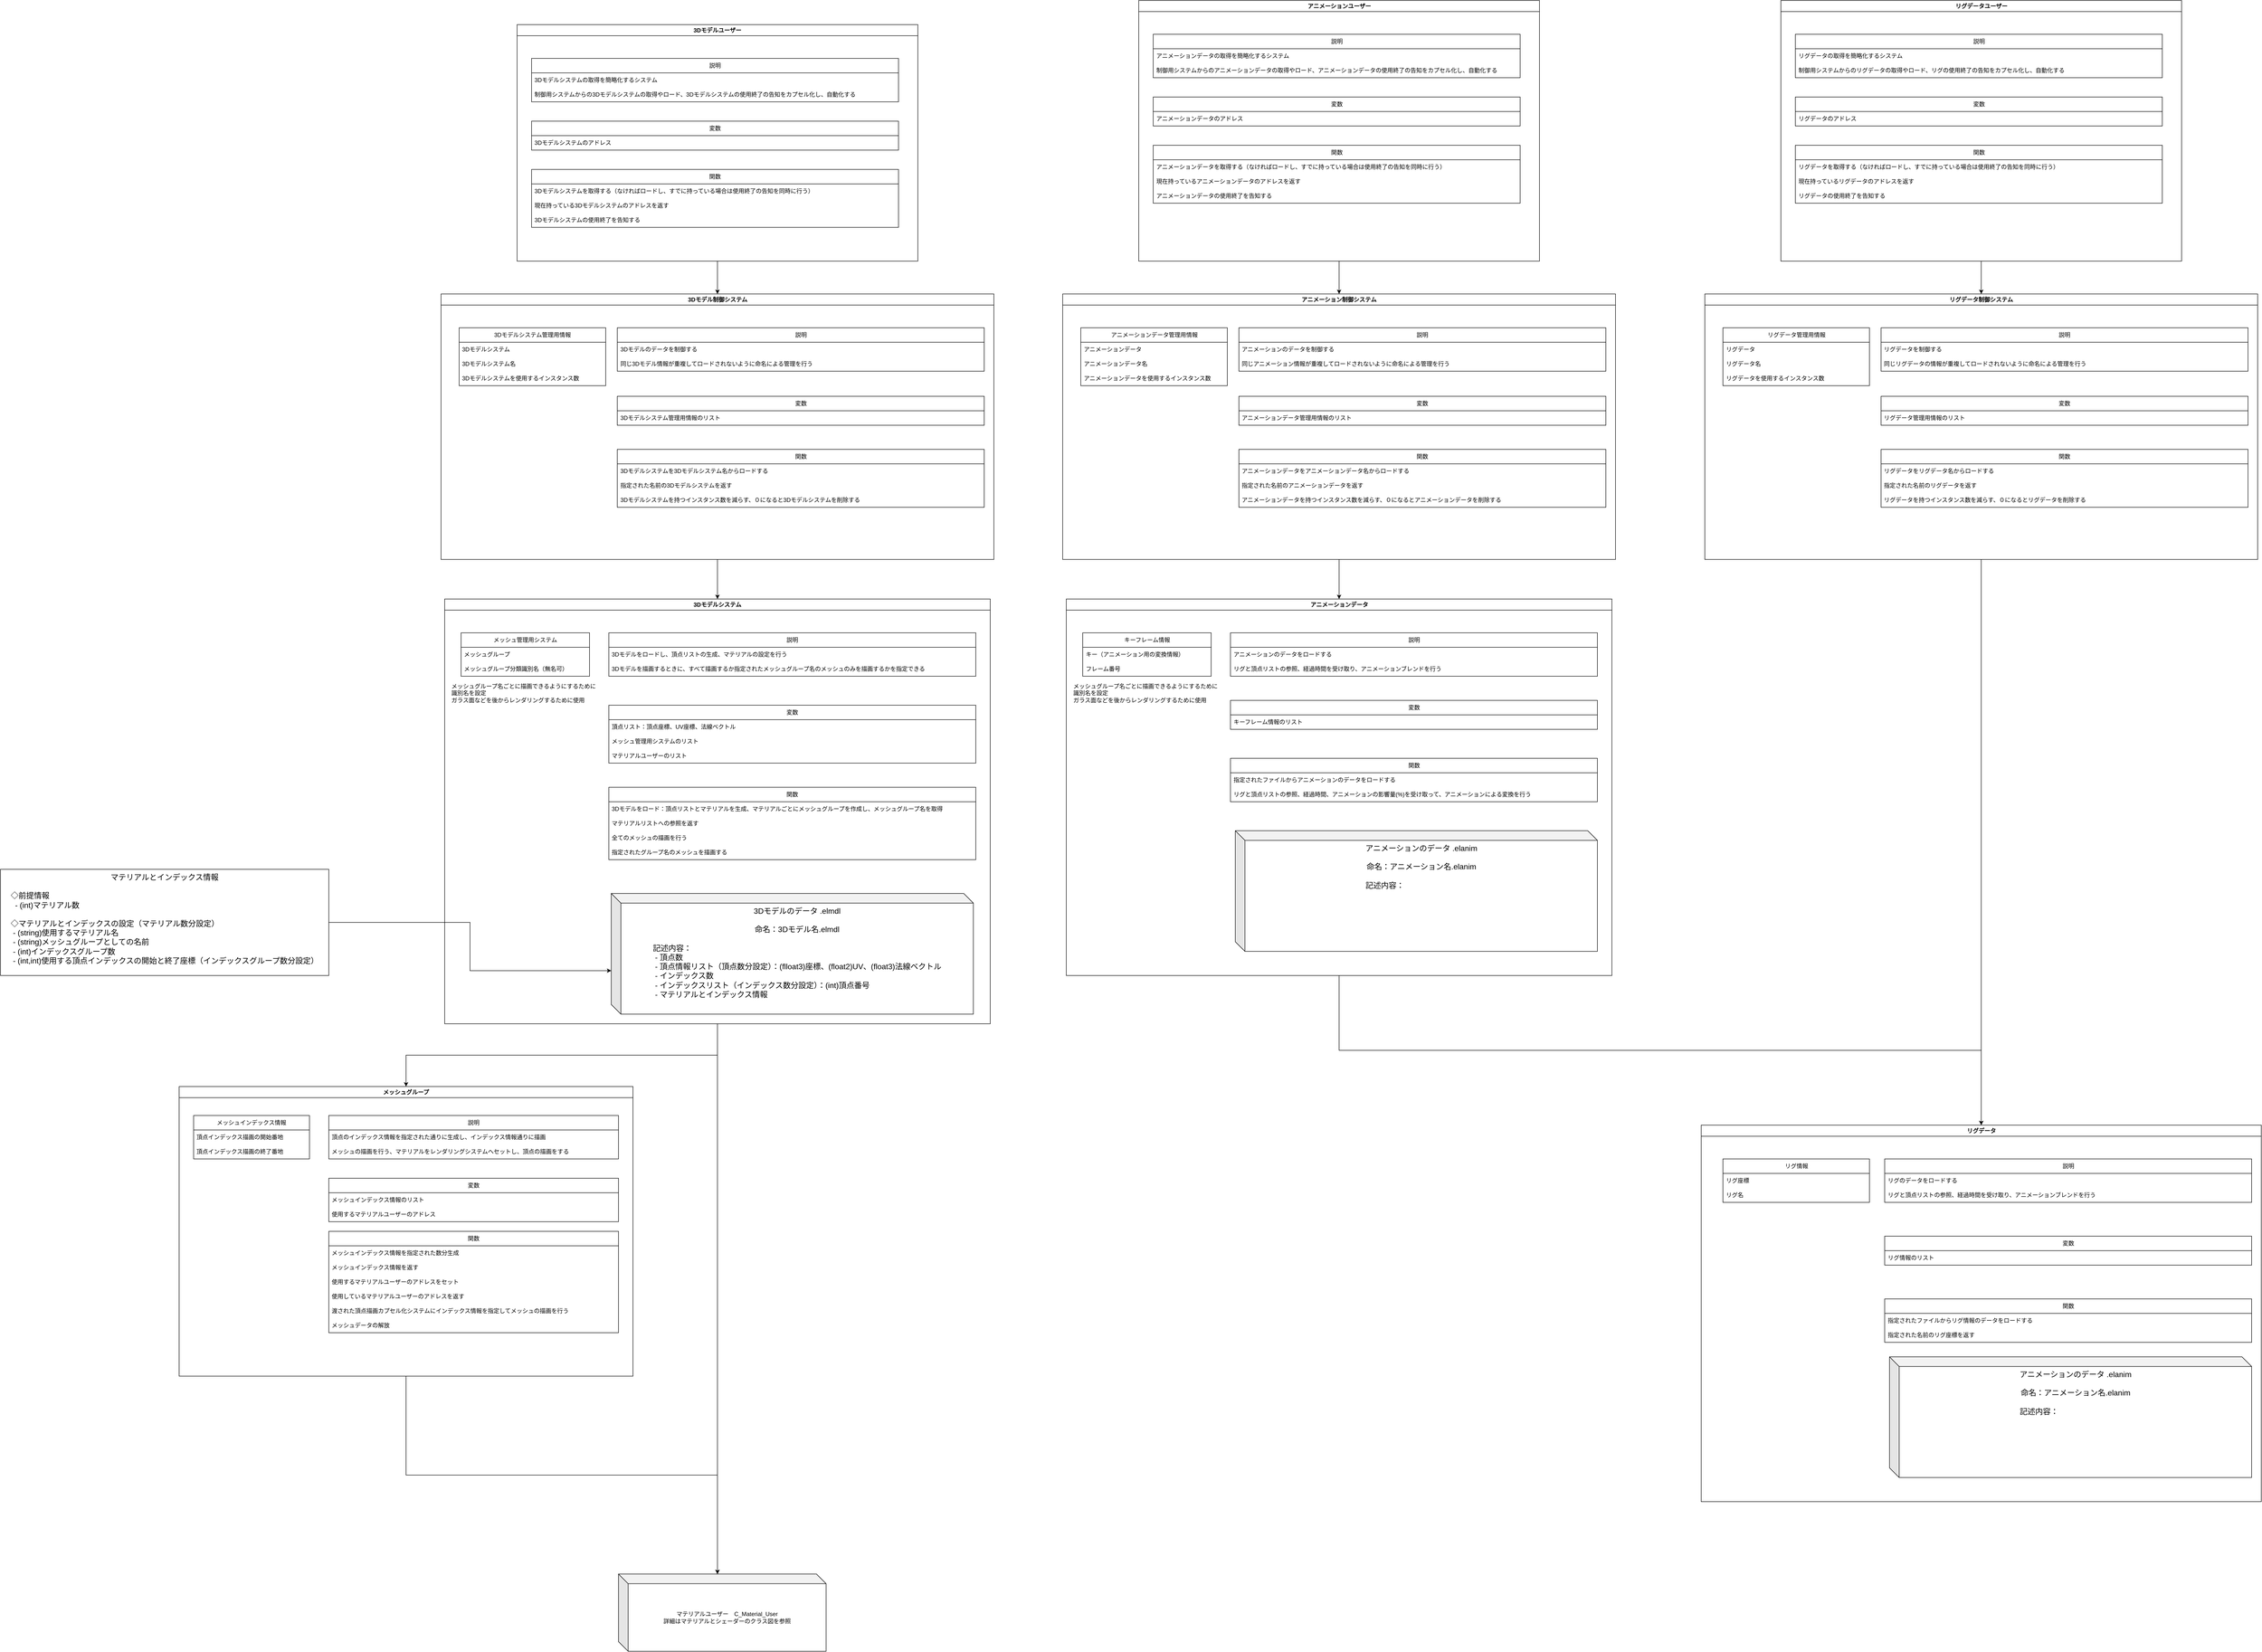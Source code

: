 <mxfile version="22.0.2" type="device">
  <diagram name="ページ1" id="F_xgiDYA5KZkH7zyrJZr">
    <mxGraphModel dx="2261" dy="2005" grid="1" gridSize="10" guides="1" tooltips="1" connect="1" arrows="1" fold="1" page="1" pageScale="1" pageWidth="827" pageHeight="1169" math="0" shadow="0">
      <root>
        <mxCell id="0" />
        <mxCell id="1" parent="0" />
        <mxCell id="Kirwe70Kxo4XInATM-IW-17" style="edgeStyle=orthogonalEdgeStyle;rounded=0;orthogonalLoop=1;jettySize=auto;html=1;exitX=0.5;exitY=1;exitDx=0;exitDy=0;entryX=0.5;entryY=0;entryDx=0;entryDy=0;" parent="1" source="Kirwe70Kxo4XInATM-IW-5" target="Kirwe70Kxo4XInATM-IW-12" edge="1">
          <mxGeometry relative="1" as="geometry" />
        </mxCell>
        <mxCell id="Kirwe70Kxo4XInATM-IW-5" value="3Dモデルシステム" style="swimlane;whiteSpace=wrap;html=1;" parent="1" vertex="1">
          <mxGeometry x="180" y="110" width="1130" height="880" as="geometry" />
        </mxCell>
        <mxCell id="Kirwe70Kxo4XInATM-IW-37" value="変数" style="swimlane;fontStyle=0;childLayout=stackLayout;horizontal=1;startSize=30;horizontalStack=0;resizeParent=1;resizeParentMax=0;resizeLast=0;collapsible=1;marginBottom=0;whiteSpace=wrap;html=1;" parent="Kirwe70Kxo4XInATM-IW-5" vertex="1">
          <mxGeometry x="340" y="220" width="760" height="120" as="geometry" />
        </mxCell>
        <mxCell id="Kirwe70Kxo4XInATM-IW-38" value="頂点リスト：頂点座標、UV座標、法線ベクトル" style="text;strokeColor=none;fillColor=none;align=left;verticalAlign=middle;spacingLeft=4;spacingRight=4;overflow=hidden;points=[[0,0.5],[1,0.5]];portConstraint=eastwest;rotatable=0;whiteSpace=wrap;html=1;" parent="Kirwe70Kxo4XInATM-IW-37" vertex="1">
          <mxGeometry y="30" width="760" height="30" as="geometry" />
        </mxCell>
        <mxCell id="Kirwe70Kxo4XInATM-IW-75" value="メッシュ管理用システムのリスト" style="text;strokeColor=none;fillColor=none;align=left;verticalAlign=middle;spacingLeft=4;spacingRight=4;overflow=hidden;points=[[0,0.5],[1,0.5]];portConstraint=eastwest;rotatable=0;whiteSpace=wrap;html=1;" parent="Kirwe70Kxo4XInATM-IW-37" vertex="1">
          <mxGeometry y="60" width="760" height="30" as="geometry" />
        </mxCell>
        <mxCell id="Kirwe70Kxo4XInATM-IW-39" value="マテリアルユーザーのリスト" style="text;strokeColor=none;fillColor=none;align=left;verticalAlign=middle;spacingLeft=4;spacingRight=4;overflow=hidden;points=[[0,0.5],[1,0.5]];portConstraint=eastwest;rotatable=0;whiteSpace=wrap;html=1;" parent="Kirwe70Kxo4XInATM-IW-37" vertex="1">
          <mxGeometry y="90" width="760" height="30" as="geometry" />
        </mxCell>
        <mxCell id="Kirwe70Kxo4XInATM-IW-40" value="関数" style="swimlane;fontStyle=0;childLayout=stackLayout;horizontal=1;startSize=30;horizontalStack=0;resizeParent=1;resizeParentMax=0;resizeLast=0;collapsible=1;marginBottom=0;whiteSpace=wrap;html=1;" parent="Kirwe70Kxo4XInATM-IW-5" vertex="1">
          <mxGeometry x="340" y="390" width="760" height="150" as="geometry" />
        </mxCell>
        <mxCell id="Kirwe70Kxo4XInATM-IW-41" value="3Dモデルをロード：頂点リストとマテリアルを生成、マテリアルごとにメッシュグループを作成し、メッシュグループ名を取得" style="text;strokeColor=none;fillColor=none;align=left;verticalAlign=middle;spacingLeft=4;spacingRight=4;overflow=hidden;points=[[0,0.5],[1,0.5]];portConstraint=eastwest;rotatable=0;whiteSpace=wrap;html=1;" parent="Kirwe70Kxo4XInATM-IW-40" vertex="1">
          <mxGeometry y="30" width="760" height="30" as="geometry" />
        </mxCell>
        <mxCell id="KRs3Z28qfOHsEAj1tVkY-1" value="マテリアルリストへの参照を返す" style="text;strokeColor=none;fillColor=none;align=left;verticalAlign=middle;spacingLeft=4;spacingRight=4;overflow=hidden;points=[[0,0.5],[1,0.5]];portConstraint=eastwest;rotatable=0;whiteSpace=wrap;html=1;" parent="Kirwe70Kxo4XInATM-IW-40" vertex="1">
          <mxGeometry y="60" width="760" height="30" as="geometry" />
        </mxCell>
        <mxCell id="Kirwe70Kxo4XInATM-IW-44" value="全てのメッシュの描画を行う" style="text;strokeColor=none;fillColor=none;align=left;verticalAlign=middle;spacingLeft=4;spacingRight=4;overflow=hidden;points=[[0,0.5],[1,0.5]];portConstraint=eastwest;rotatable=0;whiteSpace=wrap;html=1;" parent="Kirwe70Kxo4XInATM-IW-40" vertex="1">
          <mxGeometry y="90" width="760" height="30" as="geometry" />
        </mxCell>
        <mxCell id="Kirwe70Kxo4XInATM-IW-77" value="指定されたグループ名のメッシュを描画する" style="text;strokeColor=none;fillColor=none;align=left;verticalAlign=middle;spacingLeft=4;spacingRight=4;overflow=hidden;points=[[0,0.5],[1,0.5]];portConstraint=eastwest;rotatable=0;whiteSpace=wrap;html=1;" parent="Kirwe70Kxo4XInATM-IW-40" vertex="1">
          <mxGeometry y="120" width="760" height="30" as="geometry" />
        </mxCell>
        <mxCell id="Kirwe70Kxo4XInATM-IW-45" value="説明" style="swimlane;fontStyle=0;childLayout=stackLayout;horizontal=1;startSize=30;horizontalStack=0;resizeParent=1;resizeParentMax=0;resizeLast=0;collapsible=1;marginBottom=0;whiteSpace=wrap;html=1;" parent="Kirwe70Kxo4XInATM-IW-5" vertex="1">
          <mxGeometry x="340" y="70" width="760" height="90" as="geometry" />
        </mxCell>
        <mxCell id="Kirwe70Kxo4XInATM-IW-46" value="3Dモデルをロードし、頂点リストの生成、マテリアルの設定を行う" style="text;strokeColor=none;fillColor=none;align=left;verticalAlign=middle;spacingLeft=4;spacingRight=4;overflow=hidden;points=[[0,0.5],[1,0.5]];portConstraint=eastwest;rotatable=0;whiteSpace=wrap;html=1;" parent="Kirwe70Kxo4XInATM-IW-45" vertex="1">
          <mxGeometry y="30" width="760" height="30" as="geometry" />
        </mxCell>
        <mxCell id="Kirwe70Kxo4XInATM-IW-69" value="3Dモデルを描画するときに、すべて描画するか指定されたメッシュグループ名のメッシュのみを描画するかを指定できる" style="text;strokeColor=none;fillColor=none;align=left;verticalAlign=middle;spacingLeft=4;spacingRight=4;overflow=hidden;points=[[0,0.5],[1,0.5]];portConstraint=eastwest;rotatable=0;whiteSpace=wrap;html=1;" parent="Kirwe70Kxo4XInATM-IW-45" vertex="1">
          <mxGeometry y="60" width="760" height="30" as="geometry" />
        </mxCell>
        <mxCell id="Kirwe70Kxo4XInATM-IW-50" value="メッシュ管理用システム" style="swimlane;fontStyle=0;childLayout=stackLayout;horizontal=1;startSize=30;horizontalStack=0;resizeParent=1;resizeParentMax=0;resizeLast=0;collapsible=1;marginBottom=0;whiteSpace=wrap;html=1;" parent="Kirwe70Kxo4XInATM-IW-5" vertex="1">
          <mxGeometry x="34" y="70" width="266" height="90" as="geometry" />
        </mxCell>
        <mxCell id="Kirwe70Kxo4XInATM-IW-51" value="メッシュグループ" style="text;strokeColor=none;fillColor=none;align=left;verticalAlign=middle;spacingLeft=4;spacingRight=4;overflow=hidden;points=[[0,0.5],[1,0.5]];portConstraint=eastwest;rotatable=0;whiteSpace=wrap;html=1;" parent="Kirwe70Kxo4XInATM-IW-50" vertex="1">
          <mxGeometry y="30" width="266" height="30" as="geometry" />
        </mxCell>
        <mxCell id="Kirwe70Kxo4XInATM-IW-52" value="メッシュグループ分類識別名（無名可）" style="text;strokeColor=none;fillColor=none;align=left;verticalAlign=middle;spacingLeft=4;spacingRight=4;overflow=hidden;points=[[0,0.5],[1,0.5]];portConstraint=eastwest;rotatable=0;whiteSpace=wrap;html=1;" parent="Kirwe70Kxo4XInATM-IW-50" vertex="1">
          <mxGeometry y="60" width="266" height="30" as="geometry" />
        </mxCell>
        <mxCell id="Kirwe70Kxo4XInATM-IW-56" value="3Dモデルのデータ .elmdl&lt;br&gt;&lt;br&gt;命名：3Dモデル名.elmdl&lt;br&gt;&lt;br&gt;&lt;div style=&quot;text-align: left;&quot;&gt;記述内容：&lt;/div&gt;&lt;div style=&quot;text-align: left;&quot;&gt;&amp;nbsp;- 頂点数&lt;/div&gt;&lt;div style=&quot;text-align: left;&quot;&gt;&amp;nbsp;- 頂点情報リスト（頂点数分設定）：(flloat3)座標、(float2)UV、(float3)法線ベクトル&lt;/div&gt;&lt;div style=&quot;text-align: left;&quot;&gt;&amp;nbsp;- インデックス数&lt;/div&gt;&lt;div style=&quot;text-align: left;&quot;&gt;&amp;nbsp;&lt;span style=&quot;background-color: initial;&quot;&gt;- インデックスリスト（インデックス数分設定）：(int)頂点番号&lt;/span&gt;&lt;/div&gt;&lt;div style=&quot;text-align: left;&quot;&gt;&lt;span style=&quot;background-color: initial;&quot;&gt;&amp;nbsp;- マテリアルとインデックス情報&lt;/span&gt;&lt;/div&gt;" style="shape=cube;whiteSpace=wrap;html=1;boundedLbl=1;backgroundOutline=1;darkOpacity=0.05;darkOpacity2=0.1;align=center;verticalAlign=top;fontSize=16;" parent="Kirwe70Kxo4XInATM-IW-5" vertex="1">
          <mxGeometry x="345" y="610" width="750" height="250" as="geometry" />
        </mxCell>
        <mxCell id="Kirwe70Kxo4XInATM-IW-74" value="メッシュグループ名ごとに描画できるようにするために識別名を設定&lt;br&gt;ガラス面などを後からレンダリングするために使用" style="text;html=1;strokeColor=none;fillColor=none;align=left;verticalAlign=middle;whiteSpace=wrap;rounded=0;" parent="Kirwe70Kxo4XInATM-IW-5" vertex="1">
          <mxGeometry x="12" y="170" width="310" height="50" as="geometry" />
        </mxCell>
        <mxCell id="Kirwe70Kxo4XInATM-IW-12" value="メッシュグループ" style="swimlane;whiteSpace=wrap;html=1;" parent="1" vertex="1">
          <mxGeometry x="-370" y="1120" width="940" height="600" as="geometry" />
        </mxCell>
        <mxCell id="Kirwe70Kxo4XInATM-IW-13" value="変数" style="swimlane;fontStyle=0;childLayout=stackLayout;horizontal=1;startSize=30;horizontalStack=0;resizeParent=1;resizeParentMax=0;resizeLast=0;collapsible=1;marginBottom=0;whiteSpace=wrap;html=1;" parent="Kirwe70Kxo4XInATM-IW-12" vertex="1">
          <mxGeometry x="310" y="190" width="600" height="90" as="geometry" />
        </mxCell>
        <mxCell id="Kirwe70Kxo4XInATM-IW-59" value="メッシュインデックス情報のリスト" style="text;strokeColor=none;fillColor=none;align=left;verticalAlign=middle;spacingLeft=4;spacingRight=4;overflow=hidden;points=[[0,0.5],[1,0.5]];portConstraint=eastwest;rotatable=0;whiteSpace=wrap;html=1;" parent="Kirwe70Kxo4XInATM-IW-13" vertex="1">
          <mxGeometry y="30" width="600" height="30" as="geometry" />
        </mxCell>
        <mxCell id="Kirwe70Kxo4XInATM-IW-26" value="使用するマテリアルユーザーのアドレス" style="text;strokeColor=none;fillColor=none;align=left;verticalAlign=middle;spacingLeft=4;spacingRight=4;overflow=hidden;points=[[0,0.5],[1,0.5]];portConstraint=eastwest;rotatable=0;whiteSpace=wrap;html=1;" parent="Kirwe70Kxo4XInATM-IW-13" vertex="1">
          <mxGeometry y="60" width="600" height="30" as="geometry" />
        </mxCell>
        <mxCell id="Kirwe70Kxo4XInATM-IW-18" value="関数" style="swimlane;fontStyle=0;childLayout=stackLayout;horizontal=1;startSize=30;horizontalStack=0;resizeParent=1;resizeParentMax=0;resizeLast=0;collapsible=1;marginBottom=0;whiteSpace=wrap;html=1;" parent="Kirwe70Kxo4XInATM-IW-12" vertex="1">
          <mxGeometry x="310" y="300" width="600" height="210" as="geometry" />
        </mxCell>
        <mxCell id="Kirwe70Kxo4XInATM-IW-25" value="メッシュインデックス情報を指定された数分生成" style="text;strokeColor=none;fillColor=none;align=left;verticalAlign=middle;spacingLeft=4;spacingRight=4;overflow=hidden;points=[[0,0.5],[1,0.5]];portConstraint=eastwest;rotatable=0;whiteSpace=wrap;html=1;" parent="Kirwe70Kxo4XInATM-IW-18" vertex="1">
          <mxGeometry y="30" width="600" height="30" as="geometry" />
        </mxCell>
        <mxCell id="Kirwe70Kxo4XInATM-IW-28" value="メッシュインデックス情報を返す" style="text;strokeColor=none;fillColor=none;align=left;verticalAlign=middle;spacingLeft=4;spacingRight=4;overflow=hidden;points=[[0,0.5],[1,0.5]];portConstraint=eastwest;rotatable=0;whiteSpace=wrap;html=1;" parent="Kirwe70Kxo4XInATM-IW-18" vertex="1">
          <mxGeometry y="60" width="600" height="30" as="geometry" />
        </mxCell>
        <mxCell id="Kirwe70Kxo4XInATM-IW-34" value="使用するマテリアルユーザーのアドレスをセット" style="text;strokeColor=none;fillColor=none;align=left;verticalAlign=middle;spacingLeft=4;spacingRight=4;overflow=hidden;points=[[0,0.5],[1,0.5]];portConstraint=eastwest;rotatable=0;whiteSpace=wrap;html=1;" parent="Kirwe70Kxo4XInATM-IW-18" vertex="1">
          <mxGeometry y="90" width="600" height="30" as="geometry" />
        </mxCell>
        <mxCell id="Kirwe70Kxo4XInATM-IW-54" value="使用しているマテリアルユーザーのアドレスを返す" style="text;strokeColor=none;fillColor=none;align=left;verticalAlign=middle;spacingLeft=4;spacingRight=4;overflow=hidden;points=[[0,0.5],[1,0.5]];portConstraint=eastwest;rotatable=0;whiteSpace=wrap;html=1;" parent="Kirwe70Kxo4XInATM-IW-18" vertex="1">
          <mxGeometry y="120" width="600" height="30" as="geometry" />
        </mxCell>
        <mxCell id="Kirwe70Kxo4XInATM-IW-30" value="渡された頂点描画カプセル化システムにインデックス情報を指定してメッシュの描画を行う" style="text;strokeColor=none;fillColor=none;align=left;verticalAlign=middle;spacingLeft=4;spacingRight=4;overflow=hidden;points=[[0,0.5],[1,0.5]];portConstraint=eastwest;rotatable=0;whiteSpace=wrap;html=1;" parent="Kirwe70Kxo4XInATM-IW-18" vertex="1">
          <mxGeometry y="150" width="600" height="30" as="geometry" />
        </mxCell>
        <mxCell id="Kirwe70Kxo4XInATM-IW-55" value="メッシュデータの解放" style="text;strokeColor=none;fillColor=none;align=left;verticalAlign=middle;spacingLeft=4;spacingRight=4;overflow=hidden;points=[[0,0.5],[1,0.5]];portConstraint=eastwest;rotatable=0;whiteSpace=wrap;html=1;" parent="Kirwe70Kxo4XInATM-IW-18" vertex="1">
          <mxGeometry y="180" width="600" height="30" as="geometry" />
        </mxCell>
        <mxCell id="Kirwe70Kxo4XInATM-IW-31" value="説明" style="swimlane;fontStyle=0;childLayout=stackLayout;horizontal=1;startSize=30;horizontalStack=0;resizeParent=1;resizeParentMax=0;resizeLast=0;collapsible=1;marginBottom=0;whiteSpace=wrap;html=1;" parent="Kirwe70Kxo4XInATM-IW-12" vertex="1">
          <mxGeometry x="310" y="60" width="600" height="90" as="geometry" />
        </mxCell>
        <mxCell id="Kirwe70Kxo4XInATM-IW-57" value="頂点のインデックス情報を指定された通りに生成し、インデックス情報通りに描画" style="text;strokeColor=none;fillColor=none;align=left;verticalAlign=middle;spacingLeft=4;spacingRight=4;overflow=hidden;points=[[0,0.5],[1,0.5]];portConstraint=eastwest;rotatable=0;whiteSpace=wrap;html=1;" parent="Kirwe70Kxo4XInATM-IW-31" vertex="1">
          <mxGeometry y="30" width="600" height="30" as="geometry" />
        </mxCell>
        <mxCell id="Kirwe70Kxo4XInATM-IW-36" value="メッシュの描画を行う、マテリアルをレンダリングシステムへセットし、頂点の描画をする" style="text;strokeColor=none;fillColor=none;align=left;verticalAlign=middle;spacingLeft=4;spacingRight=4;overflow=hidden;points=[[0,0.5],[1,0.5]];portConstraint=eastwest;rotatable=0;whiteSpace=wrap;html=1;" parent="Kirwe70Kxo4XInATM-IW-31" vertex="1">
          <mxGeometry y="60" width="600" height="30" as="geometry" />
        </mxCell>
        <mxCell id="Kirwe70Kxo4XInATM-IW-65" value="メッシュインデックス情報" style="swimlane;fontStyle=0;childLayout=stackLayout;horizontal=1;startSize=30;horizontalStack=0;resizeParent=1;resizeParentMax=0;resizeLast=0;collapsible=1;marginBottom=0;whiteSpace=wrap;html=1;" parent="Kirwe70Kxo4XInATM-IW-12" vertex="1">
          <mxGeometry x="30" y="60" width="240" height="90" as="geometry" />
        </mxCell>
        <mxCell id="Kirwe70Kxo4XInATM-IW-66" value="頂点インデックス描画の開始番地" style="text;strokeColor=none;fillColor=none;align=left;verticalAlign=middle;spacingLeft=4;spacingRight=4;overflow=hidden;points=[[0,0.5],[1,0.5]];portConstraint=eastwest;rotatable=0;whiteSpace=wrap;html=1;" parent="Kirwe70Kxo4XInATM-IW-65" vertex="1">
          <mxGeometry y="30" width="240" height="30" as="geometry" />
        </mxCell>
        <mxCell id="Kirwe70Kxo4XInATM-IW-67" value="頂点インデックス描画の終了番地" style="text;strokeColor=none;fillColor=none;align=left;verticalAlign=middle;spacingLeft=4;spacingRight=4;overflow=hidden;points=[[0,0.5],[1,0.5]];portConstraint=eastwest;rotatable=0;whiteSpace=wrap;html=1;" parent="Kirwe70Kxo4XInATM-IW-65" vertex="1">
          <mxGeometry y="60" width="240" height="30" as="geometry" />
        </mxCell>
        <mxCell id="Kirwe70Kxo4XInATM-IW-22" value="マテリアルユーザー　C_Material_User&lt;br&gt;詳細はマテリアルとシェーダーのクラス図を参照" style="shape=cube;whiteSpace=wrap;html=1;boundedLbl=1;backgroundOutline=1;darkOpacity=0.05;darkOpacity2=0.1;" parent="1" vertex="1">
          <mxGeometry x="540" y="2130" width="430" height="160" as="geometry" />
        </mxCell>
        <mxCell id="Kirwe70Kxo4XInATM-IW-23" style="edgeStyle=orthogonalEdgeStyle;rounded=0;orthogonalLoop=1;jettySize=auto;html=1;exitX=0.5;exitY=1;exitDx=0;exitDy=0;entryX=0;entryY=0;entryDx=205;entryDy=0;entryPerimeter=0;" parent="1" source="Kirwe70Kxo4XInATM-IW-12" target="Kirwe70Kxo4XInATM-IW-22" edge="1">
          <mxGeometry relative="1" as="geometry" />
        </mxCell>
        <mxCell id="Kirwe70Kxo4XInATM-IW-78" value="マテリアルとインデックス情報&lt;br&gt;&lt;div style=&quot;text-align: left;&quot;&gt;&lt;span style=&quot;background-color: initial;&quot;&gt;&lt;br&gt;&lt;/span&gt;&lt;/div&gt;&lt;div style=&quot;text-align: left;&quot;&gt;&lt;span style=&quot;background-color: initial;&quot;&gt;◇前提情報&lt;/span&gt;&lt;/div&gt;&lt;div style=&quot;text-align: left;&quot;&gt;&lt;span style=&quot;background-color: initial;&quot;&gt;&amp;nbsp;&amp;nbsp;&lt;/span&gt;&lt;span style=&quot;background-color: initial; text-align: left;&quot;&gt;- (int)マテリアル数&lt;/span&gt;&lt;/div&gt;&lt;div style=&quot;text-align: left;&quot;&gt;&lt;span style=&quot;background-color: initial;&quot;&gt;&lt;br&gt;&lt;/span&gt;&lt;/div&gt;&lt;div style=&quot;text-align: left;&quot;&gt;&lt;span style=&quot;background-color: initial;&quot;&gt;◇マテリアルとインデックスの設定（マテリアル数分設定）&lt;/span&gt;&lt;br&gt;&lt;/div&gt;&lt;div style=&quot;text-align: left;&quot;&gt;&amp;nbsp;- (string)使用するマテリアル名&lt;/div&gt;&lt;div style=&quot;text-align: left;&quot;&gt;&amp;nbsp;- (string)メッシュグループとしての名前&lt;/div&gt;&lt;div style=&quot;text-align: left;&quot;&gt;&amp;nbsp;- (int)インデックスグループ数&lt;/div&gt;&lt;div style=&quot;text-align: left;&quot;&gt;&amp;nbsp;- (int,int)使用する頂点インデックスの開始と終了座標（インデックスグループ数分設定）&lt;/div&gt;" style="whiteSpace=wrap;html=1;align=center;verticalAlign=top;fontSize=16;" parent="1" vertex="1">
          <mxGeometry x="-740" y="670" width="680" height="220" as="geometry" />
        </mxCell>
        <mxCell id="Kirwe70Kxo4XInATM-IW-82" style="edgeStyle=orthogonalEdgeStyle;rounded=0;orthogonalLoop=1;jettySize=auto;html=1;exitX=1;exitY=0.5;exitDx=0;exitDy=0;entryX=0;entryY=0;entryDx=0;entryDy=160;entryPerimeter=0;" parent="1" source="Kirwe70Kxo4XInATM-IW-78" target="Kirwe70Kxo4XInATM-IW-56" edge="1">
          <mxGeometry relative="1" as="geometry" />
        </mxCell>
        <mxCell id="KRs3Z28qfOHsEAj1tVkY-37" style="edgeStyle=orthogonalEdgeStyle;rounded=0;orthogonalLoop=1;jettySize=auto;html=1;exitX=0.5;exitY=1;exitDx=0;exitDy=0;entryX=0.5;entryY=0;entryDx=0;entryDy=0;" parent="1" source="Kirwe70Kxo4XInATM-IW-85" target="KRs3Z28qfOHsEAj1tVkY-19" edge="1">
          <mxGeometry relative="1" as="geometry" />
        </mxCell>
        <mxCell id="Kirwe70Kxo4XInATM-IW-85" value="アニメーションユーザー" style="swimlane;whiteSpace=wrap;html=1;startSize=23;" parent="1" vertex="1">
          <mxGeometry x="1617.5" y="-1130" width="830" height="540" as="geometry" />
        </mxCell>
        <mxCell id="Kirwe70Kxo4XInATM-IW-86" value="変数" style="swimlane;fontStyle=0;childLayout=stackLayout;horizontal=1;startSize=30;horizontalStack=0;resizeParent=1;resizeParentMax=0;resizeLast=0;collapsible=1;marginBottom=0;whiteSpace=wrap;html=1;" parent="Kirwe70Kxo4XInATM-IW-85" vertex="1">
          <mxGeometry x="30" y="200" width="760" height="60" as="geometry" />
        </mxCell>
        <mxCell id="Kirwe70Kxo4XInATM-IW-87" value="アニメーションデータのアドレス" style="text;strokeColor=none;fillColor=none;align=left;verticalAlign=middle;spacingLeft=4;spacingRight=4;overflow=hidden;points=[[0,0.5],[1,0.5]];portConstraint=eastwest;rotatable=0;whiteSpace=wrap;html=1;" parent="Kirwe70Kxo4XInATM-IW-86" vertex="1">
          <mxGeometry y="30" width="760" height="30" as="geometry" />
        </mxCell>
        <mxCell id="Kirwe70Kxo4XInATM-IW-90" value="関数" style="swimlane;fontStyle=0;childLayout=stackLayout;horizontal=1;startSize=30;horizontalStack=0;resizeParent=1;resizeParentMax=0;resizeLast=0;collapsible=1;marginBottom=0;whiteSpace=wrap;html=1;" parent="Kirwe70Kxo4XInATM-IW-85" vertex="1">
          <mxGeometry x="30" y="300" width="760" height="120" as="geometry" />
        </mxCell>
        <mxCell id="Kirwe70Kxo4XInATM-IW-91" value="アニメーションデータを取得する（なければロードし、すでに持っている場合は使用終了の告知を同時に行う）" style="text;strokeColor=none;fillColor=none;align=left;verticalAlign=middle;spacingLeft=4;spacingRight=4;overflow=hidden;points=[[0,0.5],[1,0.5]];portConstraint=eastwest;rotatable=0;whiteSpace=wrap;html=1;" parent="Kirwe70Kxo4XInATM-IW-90" vertex="1">
          <mxGeometry y="30" width="760" height="30" as="geometry" />
        </mxCell>
        <mxCell id="Kirwe70Kxo4XInATM-IW-92" value="現在持っているアニメーションデータのアドレスを返す" style="text;strokeColor=none;fillColor=none;align=left;verticalAlign=middle;spacingLeft=4;spacingRight=4;overflow=hidden;points=[[0,0.5],[1,0.5]];portConstraint=eastwest;rotatable=0;whiteSpace=wrap;html=1;" parent="Kirwe70Kxo4XInATM-IW-90" vertex="1">
          <mxGeometry y="60" width="760" height="30" as="geometry" />
        </mxCell>
        <mxCell id="Kirwe70Kxo4XInATM-IW-93" value="アニメーションデータの使用終了を告知する" style="text;strokeColor=none;fillColor=none;align=left;verticalAlign=middle;spacingLeft=4;spacingRight=4;overflow=hidden;points=[[0,0.5],[1,0.5]];portConstraint=eastwest;rotatable=0;whiteSpace=wrap;html=1;" parent="Kirwe70Kxo4XInATM-IW-90" vertex="1">
          <mxGeometry y="90" width="760" height="30" as="geometry" />
        </mxCell>
        <mxCell id="Kirwe70Kxo4XInATM-IW-94" value="説明" style="swimlane;fontStyle=0;childLayout=stackLayout;horizontal=1;startSize=30;horizontalStack=0;resizeParent=1;resizeParentMax=0;resizeLast=0;collapsible=1;marginBottom=0;whiteSpace=wrap;html=1;" parent="Kirwe70Kxo4XInATM-IW-85" vertex="1">
          <mxGeometry x="30" y="70" width="760" height="90" as="geometry" />
        </mxCell>
        <mxCell id="Kirwe70Kxo4XInATM-IW-95" value="アニメーションデータの取得を簡略化するシステム" style="text;strokeColor=none;fillColor=none;align=left;verticalAlign=middle;spacingLeft=4;spacingRight=4;overflow=hidden;points=[[0,0.5],[1,0.5]];portConstraint=eastwest;rotatable=0;whiteSpace=wrap;html=1;" parent="Kirwe70Kxo4XInATM-IW-94" vertex="1">
          <mxGeometry y="30" width="760" height="30" as="geometry" />
        </mxCell>
        <mxCell id="Kirwe70Kxo4XInATM-IW-96" value="制御用システムからのアニメーションデータの取得やロード、アニメーションデータの使用終了の告知をカプセル化し、自動化する" style="text;strokeColor=none;fillColor=none;align=left;verticalAlign=middle;spacingLeft=4;spacingRight=4;overflow=hidden;points=[[0,0.5],[1,0.5]];portConstraint=eastwest;rotatable=0;whiteSpace=wrap;html=1;" parent="Kirwe70Kxo4XInATM-IW-94" vertex="1">
          <mxGeometry y="60" width="760" height="30" as="geometry" />
        </mxCell>
        <mxCell id="KRs3Z28qfOHsEAj1tVkY-123" style="edgeStyle=orthogonalEdgeStyle;rounded=0;orthogonalLoop=1;jettySize=auto;html=1;exitX=0.5;exitY=1;exitDx=0;exitDy=0;entryX=0.5;entryY=0;entryDx=0;entryDy=0;" parent="1" source="KRs3Z28qfOHsEAj1tVkY-2" target="KRs3Z28qfOHsEAj1tVkY-90" edge="1">
          <mxGeometry relative="1" as="geometry" />
        </mxCell>
        <mxCell id="KRs3Z28qfOHsEAj1tVkY-2" value="アニメーションデータ" style="swimlane;whiteSpace=wrap;html=1;startSize=23;" parent="1" vertex="1">
          <mxGeometry x="1467.5" y="110" width="1130" height="780" as="geometry" />
        </mxCell>
        <mxCell id="KRs3Z28qfOHsEAj1tVkY-3" value="変数" style="swimlane;fontStyle=0;childLayout=stackLayout;horizontal=1;startSize=30;horizontalStack=0;resizeParent=1;resizeParentMax=0;resizeLast=0;collapsible=1;marginBottom=0;whiteSpace=wrap;html=1;" parent="KRs3Z28qfOHsEAj1tVkY-2" vertex="1">
          <mxGeometry x="340" y="210" width="760" height="60" as="geometry" />
        </mxCell>
        <mxCell id="KRs3Z28qfOHsEAj1tVkY-4" value="キーフレーム情報のリスト" style="text;strokeColor=none;fillColor=none;align=left;verticalAlign=middle;spacingLeft=4;spacingRight=4;overflow=hidden;points=[[0,0.5],[1,0.5]];portConstraint=eastwest;rotatable=0;whiteSpace=wrap;html=1;" parent="KRs3Z28qfOHsEAj1tVkY-3" vertex="1">
          <mxGeometry y="30" width="760" height="30" as="geometry" />
        </mxCell>
        <mxCell id="KRs3Z28qfOHsEAj1tVkY-7" value="関数" style="swimlane;fontStyle=0;childLayout=stackLayout;horizontal=1;startSize=30;horizontalStack=0;resizeParent=1;resizeParentMax=0;resizeLast=0;collapsible=1;marginBottom=0;whiteSpace=wrap;html=1;" parent="KRs3Z28qfOHsEAj1tVkY-2" vertex="1">
          <mxGeometry x="340" y="330" width="760" height="90" as="geometry" />
        </mxCell>
        <mxCell id="KRs3Z28qfOHsEAj1tVkY-44" value="指定されたファイルからアニメーションのデータをロードする" style="text;strokeColor=none;fillColor=none;align=left;verticalAlign=middle;spacingLeft=4;spacingRight=4;overflow=hidden;points=[[0,0.5],[1,0.5]];portConstraint=eastwest;rotatable=0;whiteSpace=wrap;html=1;" parent="KRs3Z28qfOHsEAj1tVkY-7" vertex="1">
          <mxGeometry y="30" width="760" height="30" as="geometry" />
        </mxCell>
        <mxCell id="KRs3Z28qfOHsEAj1tVkY-10" value="リグと頂点リストの参照、経過時間、アニメーションの影響量(%)を受け取って、アニメーションによる変換を行う" style="text;strokeColor=none;fillColor=none;align=left;verticalAlign=middle;spacingLeft=4;spacingRight=4;overflow=hidden;points=[[0,0.5],[1,0.5]];portConstraint=eastwest;rotatable=0;whiteSpace=wrap;html=1;" parent="KRs3Z28qfOHsEAj1tVkY-7" vertex="1">
          <mxGeometry y="60" width="760" height="30" as="geometry" />
        </mxCell>
        <mxCell id="KRs3Z28qfOHsEAj1tVkY-11" value="説明" style="swimlane;fontStyle=0;childLayout=stackLayout;horizontal=1;startSize=30;horizontalStack=0;resizeParent=1;resizeParentMax=0;resizeLast=0;collapsible=1;marginBottom=0;whiteSpace=wrap;html=1;" parent="KRs3Z28qfOHsEAj1tVkY-2" vertex="1">
          <mxGeometry x="340" y="70" width="760" height="90" as="geometry" />
        </mxCell>
        <mxCell id="KRs3Z28qfOHsEAj1tVkY-12" value="アニメーションのデータをロードする" style="text;strokeColor=none;fillColor=none;align=left;verticalAlign=middle;spacingLeft=4;spacingRight=4;overflow=hidden;points=[[0,0.5],[1,0.5]];portConstraint=eastwest;rotatable=0;whiteSpace=wrap;html=1;" parent="KRs3Z28qfOHsEAj1tVkY-11" vertex="1">
          <mxGeometry y="30" width="760" height="30" as="geometry" />
        </mxCell>
        <mxCell id="KRs3Z28qfOHsEAj1tVkY-13" value="リグと頂点リストの参照、経過時間を受け取り、アニメーションブレンドを行う" style="text;strokeColor=none;fillColor=none;align=left;verticalAlign=middle;spacingLeft=4;spacingRight=4;overflow=hidden;points=[[0,0.5],[1,0.5]];portConstraint=eastwest;rotatable=0;whiteSpace=wrap;html=1;" parent="KRs3Z28qfOHsEAj1tVkY-11" vertex="1">
          <mxGeometry y="60" width="760" height="30" as="geometry" />
        </mxCell>
        <mxCell id="KRs3Z28qfOHsEAj1tVkY-14" value="キーフレーム情報" style="swimlane;fontStyle=0;childLayout=stackLayout;horizontal=1;startSize=30;horizontalStack=0;resizeParent=1;resizeParentMax=0;resizeLast=0;collapsible=1;marginBottom=0;whiteSpace=wrap;html=1;" parent="KRs3Z28qfOHsEAj1tVkY-2" vertex="1">
          <mxGeometry x="34" y="70" width="266" height="90" as="geometry" />
        </mxCell>
        <mxCell id="KRs3Z28qfOHsEAj1tVkY-15" value="キー（アニメーション用の変換情報）" style="text;strokeColor=none;fillColor=none;align=left;verticalAlign=middle;spacingLeft=4;spacingRight=4;overflow=hidden;points=[[0,0.5],[1,0.5]];portConstraint=eastwest;rotatable=0;whiteSpace=wrap;html=1;" parent="KRs3Z28qfOHsEAj1tVkY-14" vertex="1">
          <mxGeometry y="30" width="266" height="30" as="geometry" />
        </mxCell>
        <mxCell id="KRs3Z28qfOHsEAj1tVkY-16" value="フレーム番号" style="text;strokeColor=none;fillColor=none;align=left;verticalAlign=middle;spacingLeft=4;spacingRight=4;overflow=hidden;points=[[0,0.5],[1,0.5]];portConstraint=eastwest;rotatable=0;whiteSpace=wrap;html=1;" parent="KRs3Z28qfOHsEAj1tVkY-14" vertex="1">
          <mxGeometry y="60" width="266" height="30" as="geometry" />
        </mxCell>
        <mxCell id="KRs3Z28qfOHsEAj1tVkY-17" value="アニメーションのデータ .elanim&lt;br&gt;&lt;br&gt;命名：アニメーション名.elanim&lt;br&gt;&lt;br&gt;&lt;div style=&quot;text-align: left;&quot;&gt;記述内容：&lt;/div&gt;" style="shape=cube;whiteSpace=wrap;html=1;boundedLbl=1;backgroundOutline=1;darkOpacity=0.05;darkOpacity2=0.1;align=center;verticalAlign=top;fontSize=16;" parent="KRs3Z28qfOHsEAj1tVkY-2" vertex="1">
          <mxGeometry x="350" y="480" width="750" height="250" as="geometry" />
        </mxCell>
        <mxCell id="KRs3Z28qfOHsEAj1tVkY-18" value="メッシュグループ名ごとに描画できるようにするために識別名を設定&lt;br&gt;ガラス面などを後からレンダリングするために使用" style="text;html=1;strokeColor=none;fillColor=none;align=left;verticalAlign=middle;whiteSpace=wrap;rounded=0;" parent="KRs3Z28qfOHsEAj1tVkY-2" vertex="1">
          <mxGeometry x="12" y="170" width="310" height="50" as="geometry" />
        </mxCell>
        <mxCell id="KRs3Z28qfOHsEAj1tVkY-36" style="edgeStyle=orthogonalEdgeStyle;rounded=0;orthogonalLoop=1;jettySize=auto;html=1;exitX=0.5;exitY=1;exitDx=0;exitDy=0;entryX=0.5;entryY=0;entryDx=0;entryDy=0;" parent="1" source="KRs3Z28qfOHsEAj1tVkY-19" target="KRs3Z28qfOHsEAj1tVkY-2" edge="1">
          <mxGeometry relative="1" as="geometry" />
        </mxCell>
        <mxCell id="KRs3Z28qfOHsEAj1tVkY-19" value="アニメーション制御システム" style="swimlane;whiteSpace=wrap;html=1;startSize=23;" parent="1" vertex="1">
          <mxGeometry x="1460" y="-522" width="1145" height="550" as="geometry" />
        </mxCell>
        <mxCell id="KRs3Z28qfOHsEAj1tVkY-20" value="変数" style="swimlane;fontStyle=0;childLayout=stackLayout;horizontal=1;startSize=30;horizontalStack=0;resizeParent=1;resizeParentMax=0;resizeLast=0;collapsible=1;marginBottom=0;whiteSpace=wrap;html=1;" parent="KRs3Z28qfOHsEAj1tVkY-19" vertex="1">
          <mxGeometry x="365" y="212" width="760" height="60" as="geometry" />
        </mxCell>
        <mxCell id="KRs3Z28qfOHsEAj1tVkY-21" value="アニメーションデータ管理用情報のリスト" style="text;strokeColor=none;fillColor=none;align=left;verticalAlign=middle;spacingLeft=4;spacingRight=4;overflow=hidden;points=[[0,0.5],[1,0.5]];portConstraint=eastwest;rotatable=0;whiteSpace=wrap;html=1;" parent="KRs3Z28qfOHsEAj1tVkY-20" vertex="1">
          <mxGeometry y="30" width="760" height="30" as="geometry" />
        </mxCell>
        <mxCell id="KRs3Z28qfOHsEAj1tVkY-24" value="関数" style="swimlane;fontStyle=0;childLayout=stackLayout;horizontal=1;startSize=30;horizontalStack=0;resizeParent=1;resizeParentMax=0;resizeLast=0;collapsible=1;marginBottom=0;whiteSpace=wrap;html=1;" parent="KRs3Z28qfOHsEAj1tVkY-19" vertex="1">
          <mxGeometry x="365" y="322" width="760" height="120" as="geometry" />
        </mxCell>
        <mxCell id="KRs3Z28qfOHsEAj1tVkY-25" value="アニメーションデータをアニメーションデータ名からロードする" style="text;strokeColor=none;fillColor=none;align=left;verticalAlign=middle;spacingLeft=4;spacingRight=4;overflow=hidden;points=[[0,0.5],[1,0.5]];portConstraint=eastwest;rotatable=0;whiteSpace=wrap;html=1;" parent="KRs3Z28qfOHsEAj1tVkY-24" vertex="1">
          <mxGeometry y="30" width="760" height="30" as="geometry" />
        </mxCell>
        <mxCell id="KRs3Z28qfOHsEAj1tVkY-26" value="指定された名前のアニメーションデータを返す" style="text;strokeColor=none;fillColor=none;align=left;verticalAlign=middle;spacingLeft=4;spacingRight=4;overflow=hidden;points=[[0,0.5],[1,0.5]];portConstraint=eastwest;rotatable=0;whiteSpace=wrap;html=1;" parent="KRs3Z28qfOHsEAj1tVkY-24" vertex="1">
          <mxGeometry y="60" width="760" height="30" as="geometry" />
        </mxCell>
        <mxCell id="KRs3Z28qfOHsEAj1tVkY-52" value="アニメーションデータを持つインスタンス数を減らす、０になるとアニメーションデータを削除する" style="text;strokeColor=none;fillColor=none;align=left;verticalAlign=middle;spacingLeft=4;spacingRight=4;overflow=hidden;points=[[0,0.5],[1,0.5]];portConstraint=eastwest;rotatable=0;whiteSpace=wrap;html=1;" parent="KRs3Z28qfOHsEAj1tVkY-24" vertex="1">
          <mxGeometry y="90" width="760" height="30" as="geometry" />
        </mxCell>
        <mxCell id="KRs3Z28qfOHsEAj1tVkY-28" value="説明" style="swimlane;fontStyle=0;childLayout=stackLayout;horizontal=1;startSize=30;horizontalStack=0;resizeParent=1;resizeParentMax=0;resizeLast=0;collapsible=1;marginBottom=0;whiteSpace=wrap;html=1;" parent="KRs3Z28qfOHsEAj1tVkY-19" vertex="1">
          <mxGeometry x="365" y="70" width="760" height="90" as="geometry" />
        </mxCell>
        <mxCell id="KRs3Z28qfOHsEAj1tVkY-29" value="アニメーションのデータを制御する" style="text;strokeColor=none;fillColor=none;align=left;verticalAlign=middle;spacingLeft=4;spacingRight=4;overflow=hidden;points=[[0,0.5],[1,0.5]];portConstraint=eastwest;rotatable=0;whiteSpace=wrap;html=1;" parent="KRs3Z28qfOHsEAj1tVkY-28" vertex="1">
          <mxGeometry y="30" width="760" height="30" as="geometry" />
        </mxCell>
        <mxCell id="KRs3Z28qfOHsEAj1tVkY-30" value="同じアニメーション情報が重複してロードされないように命名による管理を行う" style="text;strokeColor=none;fillColor=none;align=left;verticalAlign=middle;spacingLeft=4;spacingRight=4;overflow=hidden;points=[[0,0.5],[1,0.5]];portConstraint=eastwest;rotatable=0;whiteSpace=wrap;html=1;" parent="KRs3Z28qfOHsEAj1tVkY-28" vertex="1">
          <mxGeometry y="60" width="760" height="30" as="geometry" />
        </mxCell>
        <mxCell id="KRs3Z28qfOHsEAj1tVkY-45" value="アニメーションデータ管理用情報" style="swimlane;fontStyle=0;childLayout=stackLayout;horizontal=1;startSize=30;horizontalStack=0;resizeParent=1;resizeParentMax=0;resizeLast=0;collapsible=1;marginBottom=0;whiteSpace=wrap;html=1;" parent="KRs3Z28qfOHsEAj1tVkY-19" vertex="1">
          <mxGeometry x="37.5" y="70" width="303.5" height="120" as="geometry" />
        </mxCell>
        <mxCell id="KRs3Z28qfOHsEAj1tVkY-46" value="アニメーションデータ" style="text;strokeColor=none;fillColor=none;align=left;verticalAlign=middle;spacingLeft=4;spacingRight=4;overflow=hidden;points=[[0,0.5],[1,0.5]];portConstraint=eastwest;rotatable=0;whiteSpace=wrap;html=1;" parent="KRs3Z28qfOHsEAj1tVkY-45" vertex="1">
          <mxGeometry y="30" width="303.5" height="30" as="geometry" />
        </mxCell>
        <mxCell id="KRs3Z28qfOHsEAj1tVkY-51" value="アニメーションデータ名" style="text;strokeColor=none;fillColor=none;align=left;verticalAlign=middle;spacingLeft=4;spacingRight=4;overflow=hidden;points=[[0,0.5],[1,0.5]];portConstraint=eastwest;rotatable=0;whiteSpace=wrap;html=1;" parent="KRs3Z28qfOHsEAj1tVkY-45" vertex="1">
          <mxGeometry y="60" width="303.5" height="30" as="geometry" />
        </mxCell>
        <mxCell id="KRs3Z28qfOHsEAj1tVkY-47" value="アニメーションデータを使用するインスタンス数" style="text;strokeColor=none;fillColor=none;align=left;verticalAlign=middle;spacingLeft=4;spacingRight=4;overflow=hidden;points=[[0,0.5],[1,0.5]];portConstraint=eastwest;rotatable=0;whiteSpace=wrap;html=1;" parent="KRs3Z28qfOHsEAj1tVkY-45" vertex="1">
          <mxGeometry y="90" width="303.5" height="30" as="geometry" />
        </mxCell>
        <mxCell id="KRs3Z28qfOHsEAj1tVkY-40" style="edgeStyle=orthogonalEdgeStyle;rounded=0;orthogonalLoop=1;jettySize=auto;html=1;exitX=0.5;exitY=1;exitDx=0;exitDy=0;entryX=0;entryY=0;entryDx=205;entryDy=0;entryPerimeter=0;" parent="1" source="Kirwe70Kxo4XInATM-IW-5" target="Kirwe70Kxo4XInATM-IW-22" edge="1">
          <mxGeometry relative="1" as="geometry" />
        </mxCell>
        <mxCell id="KRs3Z28qfOHsEAj1tVkY-53" style="edgeStyle=orthogonalEdgeStyle;rounded=0;orthogonalLoop=1;jettySize=auto;html=1;exitX=0.5;exitY=1;exitDx=0;exitDy=0;entryX=0.5;entryY=0;entryDx=0;entryDy=0;" parent="1" source="KRs3Z28qfOHsEAj1tVkY-54" target="KRs3Z28qfOHsEAj1tVkY-64" edge="1">
          <mxGeometry relative="1" as="geometry" />
        </mxCell>
        <mxCell id="KRs3Z28qfOHsEAj1tVkY-54" value="3Dモデルユーザー" style="swimlane;whiteSpace=wrap;html=1;startSize=23;" parent="1" vertex="1">
          <mxGeometry x="330" y="-1080" width="830" height="490" as="geometry" />
        </mxCell>
        <mxCell id="KRs3Z28qfOHsEAj1tVkY-55" value="変数" style="swimlane;fontStyle=0;childLayout=stackLayout;horizontal=1;startSize=30;horizontalStack=0;resizeParent=1;resizeParentMax=0;resizeLast=0;collapsible=1;marginBottom=0;whiteSpace=wrap;html=1;" parent="KRs3Z28qfOHsEAj1tVkY-54" vertex="1">
          <mxGeometry x="30" y="200" width="760" height="60" as="geometry" />
        </mxCell>
        <mxCell id="KRs3Z28qfOHsEAj1tVkY-56" value="3Dモデルシステムのアドレス" style="text;strokeColor=none;fillColor=none;align=left;verticalAlign=middle;spacingLeft=4;spacingRight=4;overflow=hidden;points=[[0,0.5],[1,0.5]];portConstraint=eastwest;rotatable=0;whiteSpace=wrap;html=1;" parent="KRs3Z28qfOHsEAj1tVkY-55" vertex="1">
          <mxGeometry y="30" width="760" height="30" as="geometry" />
        </mxCell>
        <mxCell id="KRs3Z28qfOHsEAj1tVkY-57" value="関数" style="swimlane;fontStyle=0;childLayout=stackLayout;horizontal=1;startSize=30;horizontalStack=0;resizeParent=1;resizeParentMax=0;resizeLast=0;collapsible=1;marginBottom=0;whiteSpace=wrap;html=1;" parent="KRs3Z28qfOHsEAj1tVkY-54" vertex="1">
          <mxGeometry x="30" y="300" width="760" height="120" as="geometry" />
        </mxCell>
        <mxCell id="KRs3Z28qfOHsEAj1tVkY-58" value="3Dモデルシステムを取得する（なければロードし、すでに持っている場合は使用終了の告知を同時に行う）" style="text;strokeColor=none;fillColor=none;align=left;verticalAlign=middle;spacingLeft=4;spacingRight=4;overflow=hidden;points=[[0,0.5],[1,0.5]];portConstraint=eastwest;rotatable=0;whiteSpace=wrap;html=1;" parent="KRs3Z28qfOHsEAj1tVkY-57" vertex="1">
          <mxGeometry y="30" width="760" height="30" as="geometry" />
        </mxCell>
        <mxCell id="KRs3Z28qfOHsEAj1tVkY-59" value="現在持っている3Dモデルシステムのアドレスを返す" style="text;strokeColor=none;fillColor=none;align=left;verticalAlign=middle;spacingLeft=4;spacingRight=4;overflow=hidden;points=[[0,0.5],[1,0.5]];portConstraint=eastwest;rotatable=0;whiteSpace=wrap;html=1;" parent="KRs3Z28qfOHsEAj1tVkY-57" vertex="1">
          <mxGeometry y="60" width="760" height="30" as="geometry" />
        </mxCell>
        <mxCell id="KRs3Z28qfOHsEAj1tVkY-60" value="3Dモデルシステムの使用終了を告知する" style="text;strokeColor=none;fillColor=none;align=left;verticalAlign=middle;spacingLeft=4;spacingRight=4;overflow=hidden;points=[[0,0.5],[1,0.5]];portConstraint=eastwest;rotatable=0;whiteSpace=wrap;html=1;" parent="KRs3Z28qfOHsEAj1tVkY-57" vertex="1">
          <mxGeometry y="90" width="760" height="30" as="geometry" />
        </mxCell>
        <mxCell id="KRs3Z28qfOHsEAj1tVkY-61" value="説明" style="swimlane;fontStyle=0;childLayout=stackLayout;horizontal=1;startSize=30;horizontalStack=0;resizeParent=1;resizeParentMax=0;resizeLast=0;collapsible=1;marginBottom=0;whiteSpace=wrap;html=1;" parent="KRs3Z28qfOHsEAj1tVkY-54" vertex="1">
          <mxGeometry x="30" y="70" width="760" height="90" as="geometry" />
        </mxCell>
        <mxCell id="KRs3Z28qfOHsEAj1tVkY-62" value="3Dモデルシステムの取得を簡略化するシステム" style="text;strokeColor=none;fillColor=none;align=left;verticalAlign=middle;spacingLeft=4;spacingRight=4;overflow=hidden;points=[[0,0.5],[1,0.5]];portConstraint=eastwest;rotatable=0;whiteSpace=wrap;html=1;" parent="KRs3Z28qfOHsEAj1tVkY-61" vertex="1">
          <mxGeometry y="30" width="760" height="30" as="geometry" />
        </mxCell>
        <mxCell id="KRs3Z28qfOHsEAj1tVkY-63" value="制御用システムからの3Dモデルシステムの取得やロード、3Dモデルシステムの使用終了の告知をカプセル化し、自動化する" style="text;strokeColor=none;fillColor=none;align=left;verticalAlign=middle;spacingLeft=4;spacingRight=4;overflow=hidden;points=[[0,0.5],[1,0.5]];portConstraint=eastwest;rotatable=0;whiteSpace=wrap;html=1;" parent="KRs3Z28qfOHsEAj1tVkY-61" vertex="1">
          <mxGeometry y="60" width="760" height="30" as="geometry" />
        </mxCell>
        <mxCell id="KRs3Z28qfOHsEAj1tVkY-78" style="edgeStyle=orthogonalEdgeStyle;rounded=0;orthogonalLoop=1;jettySize=auto;html=1;exitX=0.5;exitY=1;exitDx=0;exitDy=0;entryX=0.5;entryY=0;entryDx=0;entryDy=0;" parent="1" source="KRs3Z28qfOHsEAj1tVkY-64" target="Kirwe70Kxo4XInATM-IW-5" edge="1">
          <mxGeometry relative="1" as="geometry" />
        </mxCell>
        <mxCell id="KRs3Z28qfOHsEAj1tVkY-64" value="3Dモデル制御システム" style="swimlane;whiteSpace=wrap;html=1;startSize=23;" parent="1" vertex="1">
          <mxGeometry x="172.5" y="-522" width="1145" height="550" as="geometry" />
        </mxCell>
        <mxCell id="KRs3Z28qfOHsEAj1tVkY-65" value="変数" style="swimlane;fontStyle=0;childLayout=stackLayout;horizontal=1;startSize=30;horizontalStack=0;resizeParent=1;resizeParentMax=0;resizeLast=0;collapsible=1;marginBottom=0;whiteSpace=wrap;html=1;" parent="KRs3Z28qfOHsEAj1tVkY-64" vertex="1">
          <mxGeometry x="365" y="212" width="760" height="60" as="geometry" />
        </mxCell>
        <mxCell id="KRs3Z28qfOHsEAj1tVkY-66" value="3Dモデルシステム管理用情報のリスト" style="text;strokeColor=none;fillColor=none;align=left;verticalAlign=middle;spacingLeft=4;spacingRight=4;overflow=hidden;points=[[0,0.5],[1,0.5]];portConstraint=eastwest;rotatable=0;whiteSpace=wrap;html=1;" parent="KRs3Z28qfOHsEAj1tVkY-65" vertex="1">
          <mxGeometry y="30" width="760" height="30" as="geometry" />
        </mxCell>
        <mxCell id="KRs3Z28qfOHsEAj1tVkY-67" value="関数" style="swimlane;fontStyle=0;childLayout=stackLayout;horizontal=1;startSize=30;horizontalStack=0;resizeParent=1;resizeParentMax=0;resizeLast=0;collapsible=1;marginBottom=0;whiteSpace=wrap;html=1;" parent="KRs3Z28qfOHsEAj1tVkY-64" vertex="1">
          <mxGeometry x="365" y="322" width="760" height="120" as="geometry" />
        </mxCell>
        <mxCell id="KRs3Z28qfOHsEAj1tVkY-68" value="3Dモデルシステムを3Dモデルシステム名からロードする" style="text;strokeColor=none;fillColor=none;align=left;verticalAlign=middle;spacingLeft=4;spacingRight=4;overflow=hidden;points=[[0,0.5],[1,0.5]];portConstraint=eastwest;rotatable=0;whiteSpace=wrap;html=1;" parent="KRs3Z28qfOHsEAj1tVkY-67" vertex="1">
          <mxGeometry y="30" width="760" height="30" as="geometry" />
        </mxCell>
        <mxCell id="KRs3Z28qfOHsEAj1tVkY-69" value="指定された名前の3Dモデルシステムを返す" style="text;strokeColor=none;fillColor=none;align=left;verticalAlign=middle;spacingLeft=4;spacingRight=4;overflow=hidden;points=[[0,0.5],[1,0.5]];portConstraint=eastwest;rotatable=0;whiteSpace=wrap;html=1;" parent="KRs3Z28qfOHsEAj1tVkY-67" vertex="1">
          <mxGeometry y="60" width="760" height="30" as="geometry" />
        </mxCell>
        <mxCell id="KRs3Z28qfOHsEAj1tVkY-70" value="3Dモデルシステムを持つインスタンス数を減らす、０になると3Dモデルシステムを削除する" style="text;strokeColor=none;fillColor=none;align=left;verticalAlign=middle;spacingLeft=4;spacingRight=4;overflow=hidden;points=[[0,0.5],[1,0.5]];portConstraint=eastwest;rotatable=0;whiteSpace=wrap;html=1;" parent="KRs3Z28qfOHsEAj1tVkY-67" vertex="1">
          <mxGeometry y="90" width="760" height="30" as="geometry" />
        </mxCell>
        <mxCell id="KRs3Z28qfOHsEAj1tVkY-71" value="説明" style="swimlane;fontStyle=0;childLayout=stackLayout;horizontal=1;startSize=30;horizontalStack=0;resizeParent=1;resizeParentMax=0;resizeLast=0;collapsible=1;marginBottom=0;whiteSpace=wrap;html=1;" parent="KRs3Z28qfOHsEAj1tVkY-64" vertex="1">
          <mxGeometry x="365" y="70" width="760" height="90" as="geometry" />
        </mxCell>
        <mxCell id="KRs3Z28qfOHsEAj1tVkY-72" value="3Dモデルのデータを制御する" style="text;strokeColor=none;fillColor=none;align=left;verticalAlign=middle;spacingLeft=4;spacingRight=4;overflow=hidden;points=[[0,0.5],[1,0.5]];portConstraint=eastwest;rotatable=0;whiteSpace=wrap;html=1;" parent="KRs3Z28qfOHsEAj1tVkY-71" vertex="1">
          <mxGeometry y="30" width="760" height="30" as="geometry" />
        </mxCell>
        <mxCell id="KRs3Z28qfOHsEAj1tVkY-73" value="同じ3Dモデル情報が重複してロードされないように命名による管理を行う" style="text;strokeColor=none;fillColor=none;align=left;verticalAlign=middle;spacingLeft=4;spacingRight=4;overflow=hidden;points=[[0,0.5],[1,0.5]];portConstraint=eastwest;rotatable=0;whiteSpace=wrap;html=1;" parent="KRs3Z28qfOHsEAj1tVkY-71" vertex="1">
          <mxGeometry y="60" width="760" height="30" as="geometry" />
        </mxCell>
        <mxCell id="KRs3Z28qfOHsEAj1tVkY-74" value="3Dモデルシステム管理用情報" style="swimlane;fontStyle=0;childLayout=stackLayout;horizontal=1;startSize=30;horizontalStack=0;resizeParent=1;resizeParentMax=0;resizeLast=0;collapsible=1;marginBottom=0;whiteSpace=wrap;html=1;" parent="KRs3Z28qfOHsEAj1tVkY-64" vertex="1">
          <mxGeometry x="37.5" y="70" width="303.5" height="120" as="geometry" />
        </mxCell>
        <mxCell id="KRs3Z28qfOHsEAj1tVkY-75" value="3Dモデルシステム" style="text;strokeColor=none;fillColor=none;align=left;verticalAlign=middle;spacingLeft=4;spacingRight=4;overflow=hidden;points=[[0,0.5],[1,0.5]];portConstraint=eastwest;rotatable=0;whiteSpace=wrap;html=1;" parent="KRs3Z28qfOHsEAj1tVkY-74" vertex="1">
          <mxGeometry y="30" width="303.5" height="30" as="geometry" />
        </mxCell>
        <mxCell id="KRs3Z28qfOHsEAj1tVkY-76" value="3Dモデルシステム名" style="text;strokeColor=none;fillColor=none;align=left;verticalAlign=middle;spacingLeft=4;spacingRight=4;overflow=hidden;points=[[0,0.5],[1,0.5]];portConstraint=eastwest;rotatable=0;whiteSpace=wrap;html=1;" parent="KRs3Z28qfOHsEAj1tVkY-74" vertex="1">
          <mxGeometry y="60" width="303.5" height="30" as="geometry" />
        </mxCell>
        <mxCell id="KRs3Z28qfOHsEAj1tVkY-77" value="3Dモデルシステムを使用するインスタンス数" style="text;strokeColor=none;fillColor=none;align=left;verticalAlign=middle;spacingLeft=4;spacingRight=4;overflow=hidden;points=[[0,0.5],[1,0.5]];portConstraint=eastwest;rotatable=0;whiteSpace=wrap;html=1;" parent="KRs3Z28qfOHsEAj1tVkY-74" vertex="1">
          <mxGeometry y="90" width="303.5" height="30" as="geometry" />
        </mxCell>
        <mxCell id="KRs3Z28qfOHsEAj1tVkY-79" style="edgeStyle=orthogonalEdgeStyle;rounded=0;orthogonalLoop=1;jettySize=auto;html=1;exitX=0.5;exitY=1;exitDx=0;exitDy=0;entryX=0.5;entryY=0;entryDx=0;entryDy=0;" parent="1" source="KRs3Z28qfOHsEAj1tVkY-80" target="KRs3Z28qfOHsEAj1tVkY-105" edge="1">
          <mxGeometry relative="1" as="geometry" />
        </mxCell>
        <mxCell id="KRs3Z28qfOHsEAj1tVkY-80" value="リグデータユーザー" style="swimlane;whiteSpace=wrap;html=1;startSize=23;" parent="1" vertex="1">
          <mxGeometry x="2947.5" y="-1130" width="830" height="540" as="geometry" />
        </mxCell>
        <mxCell id="KRs3Z28qfOHsEAj1tVkY-81" value="変数" style="swimlane;fontStyle=0;childLayout=stackLayout;horizontal=1;startSize=30;horizontalStack=0;resizeParent=1;resizeParentMax=0;resizeLast=0;collapsible=1;marginBottom=0;whiteSpace=wrap;html=1;" parent="KRs3Z28qfOHsEAj1tVkY-80" vertex="1">
          <mxGeometry x="30" y="200" width="760" height="60" as="geometry" />
        </mxCell>
        <mxCell id="KRs3Z28qfOHsEAj1tVkY-82" value="リグデータのアドレス" style="text;strokeColor=none;fillColor=none;align=left;verticalAlign=middle;spacingLeft=4;spacingRight=4;overflow=hidden;points=[[0,0.5],[1,0.5]];portConstraint=eastwest;rotatable=0;whiteSpace=wrap;html=1;" parent="KRs3Z28qfOHsEAj1tVkY-81" vertex="1">
          <mxGeometry y="30" width="760" height="30" as="geometry" />
        </mxCell>
        <mxCell id="KRs3Z28qfOHsEAj1tVkY-83" value="関数" style="swimlane;fontStyle=0;childLayout=stackLayout;horizontal=1;startSize=30;horizontalStack=0;resizeParent=1;resizeParentMax=0;resizeLast=0;collapsible=1;marginBottom=0;whiteSpace=wrap;html=1;" parent="KRs3Z28qfOHsEAj1tVkY-80" vertex="1">
          <mxGeometry x="30" y="300" width="760" height="120" as="geometry" />
        </mxCell>
        <mxCell id="KRs3Z28qfOHsEAj1tVkY-84" value="リグデータを取得する（なければロードし、すでに持っている場合は使用終了の告知を同時に行う）" style="text;strokeColor=none;fillColor=none;align=left;verticalAlign=middle;spacingLeft=4;spacingRight=4;overflow=hidden;points=[[0,0.5],[1,0.5]];portConstraint=eastwest;rotatable=0;whiteSpace=wrap;html=1;" parent="KRs3Z28qfOHsEAj1tVkY-83" vertex="1">
          <mxGeometry y="30" width="760" height="30" as="geometry" />
        </mxCell>
        <mxCell id="KRs3Z28qfOHsEAj1tVkY-85" value="現在持っているリグデータのアドレスを返す" style="text;strokeColor=none;fillColor=none;align=left;verticalAlign=middle;spacingLeft=4;spacingRight=4;overflow=hidden;points=[[0,0.5],[1,0.5]];portConstraint=eastwest;rotatable=0;whiteSpace=wrap;html=1;" parent="KRs3Z28qfOHsEAj1tVkY-83" vertex="1">
          <mxGeometry y="60" width="760" height="30" as="geometry" />
        </mxCell>
        <mxCell id="KRs3Z28qfOHsEAj1tVkY-86" value="リグデータの使用終了を告知する" style="text;strokeColor=none;fillColor=none;align=left;verticalAlign=middle;spacingLeft=4;spacingRight=4;overflow=hidden;points=[[0,0.5],[1,0.5]];portConstraint=eastwest;rotatable=0;whiteSpace=wrap;html=1;" parent="KRs3Z28qfOHsEAj1tVkY-83" vertex="1">
          <mxGeometry y="90" width="760" height="30" as="geometry" />
        </mxCell>
        <mxCell id="KRs3Z28qfOHsEAj1tVkY-87" value="説明" style="swimlane;fontStyle=0;childLayout=stackLayout;horizontal=1;startSize=30;horizontalStack=0;resizeParent=1;resizeParentMax=0;resizeLast=0;collapsible=1;marginBottom=0;whiteSpace=wrap;html=1;" parent="KRs3Z28qfOHsEAj1tVkY-80" vertex="1">
          <mxGeometry x="30" y="70" width="760" height="90" as="geometry" />
        </mxCell>
        <mxCell id="KRs3Z28qfOHsEAj1tVkY-88" value="リグデータの取得を簡略化するシステム" style="text;strokeColor=none;fillColor=none;align=left;verticalAlign=middle;spacingLeft=4;spacingRight=4;overflow=hidden;points=[[0,0.5],[1,0.5]];portConstraint=eastwest;rotatable=0;whiteSpace=wrap;html=1;" parent="KRs3Z28qfOHsEAj1tVkY-87" vertex="1">
          <mxGeometry y="30" width="760" height="30" as="geometry" />
        </mxCell>
        <mxCell id="KRs3Z28qfOHsEAj1tVkY-89" value="制御用システムからのリグデータの取得やロード、リグの使用終了の告知をカプセル化し、自動化する" style="text;strokeColor=none;fillColor=none;align=left;verticalAlign=middle;spacingLeft=4;spacingRight=4;overflow=hidden;points=[[0,0.5],[1,0.5]];portConstraint=eastwest;rotatable=0;whiteSpace=wrap;html=1;" parent="KRs3Z28qfOHsEAj1tVkY-87" vertex="1">
          <mxGeometry y="60" width="760" height="30" as="geometry" />
        </mxCell>
        <mxCell id="KRs3Z28qfOHsEAj1tVkY-90" value="リグデータ" style="swimlane;whiteSpace=wrap;html=1;startSize=23;" parent="1" vertex="1">
          <mxGeometry x="2782.5" y="1200" width="1160" height="780" as="geometry" />
        </mxCell>
        <mxCell id="KRs3Z28qfOHsEAj1tVkY-91" value="変数" style="swimlane;fontStyle=0;childLayout=stackLayout;horizontal=1;startSize=30;horizontalStack=0;resizeParent=1;resizeParentMax=0;resizeLast=0;collapsible=1;marginBottom=0;whiteSpace=wrap;html=1;" parent="KRs3Z28qfOHsEAj1tVkY-90" vertex="1">
          <mxGeometry x="380" y="230" width="760" height="60" as="geometry" />
        </mxCell>
        <mxCell id="KRs3Z28qfOHsEAj1tVkY-92" value="リグ情報のリスト" style="text;strokeColor=none;fillColor=none;align=left;verticalAlign=middle;spacingLeft=4;spacingRight=4;overflow=hidden;points=[[0,0.5],[1,0.5]];portConstraint=eastwest;rotatable=0;whiteSpace=wrap;html=1;" parent="KRs3Z28qfOHsEAj1tVkY-91" vertex="1">
          <mxGeometry y="30" width="760" height="30" as="geometry" />
        </mxCell>
        <mxCell id="KRs3Z28qfOHsEAj1tVkY-93" value="関数" style="swimlane;fontStyle=0;childLayout=stackLayout;horizontal=1;startSize=30;horizontalStack=0;resizeParent=1;resizeParentMax=0;resizeLast=0;collapsible=1;marginBottom=0;whiteSpace=wrap;html=1;" parent="KRs3Z28qfOHsEAj1tVkY-90" vertex="1">
          <mxGeometry x="380" y="360" width="760" height="90" as="geometry" />
        </mxCell>
        <mxCell id="KRs3Z28qfOHsEAj1tVkY-94" value="指定されたファイルからリグ情報のデータをロードする" style="text;strokeColor=none;fillColor=none;align=left;verticalAlign=middle;spacingLeft=4;spacingRight=4;overflow=hidden;points=[[0,0.5],[1,0.5]];portConstraint=eastwest;rotatable=0;whiteSpace=wrap;html=1;" parent="KRs3Z28qfOHsEAj1tVkY-93" vertex="1">
          <mxGeometry y="30" width="760" height="30" as="geometry" />
        </mxCell>
        <mxCell id="KRs3Z28qfOHsEAj1tVkY-95" value="指定された名前のリグ座標を返す" style="text;strokeColor=none;fillColor=none;align=left;verticalAlign=middle;spacingLeft=4;spacingRight=4;overflow=hidden;points=[[0,0.5],[1,0.5]];portConstraint=eastwest;rotatable=0;whiteSpace=wrap;html=1;" parent="KRs3Z28qfOHsEAj1tVkY-93" vertex="1">
          <mxGeometry y="60" width="760" height="30" as="geometry" />
        </mxCell>
        <mxCell id="KRs3Z28qfOHsEAj1tVkY-96" value="説明" style="swimlane;fontStyle=0;childLayout=stackLayout;horizontal=1;startSize=30;horizontalStack=0;resizeParent=1;resizeParentMax=0;resizeLast=0;collapsible=1;marginBottom=0;whiteSpace=wrap;html=1;" parent="KRs3Z28qfOHsEAj1tVkY-90" vertex="1">
          <mxGeometry x="380" y="70" width="760" height="90" as="geometry" />
        </mxCell>
        <mxCell id="KRs3Z28qfOHsEAj1tVkY-97" value="リグのデータをロードする" style="text;strokeColor=none;fillColor=none;align=left;verticalAlign=middle;spacingLeft=4;spacingRight=4;overflow=hidden;points=[[0,0.5],[1,0.5]];portConstraint=eastwest;rotatable=0;whiteSpace=wrap;html=1;" parent="KRs3Z28qfOHsEAj1tVkY-96" vertex="1">
          <mxGeometry y="30" width="760" height="30" as="geometry" />
        </mxCell>
        <mxCell id="KRs3Z28qfOHsEAj1tVkY-98" value="リグと頂点リストの参照、経過時間を受け取り、アニメーションブレンドを行う" style="text;strokeColor=none;fillColor=none;align=left;verticalAlign=middle;spacingLeft=4;spacingRight=4;overflow=hidden;points=[[0,0.5],[1,0.5]];portConstraint=eastwest;rotatable=0;whiteSpace=wrap;html=1;" parent="KRs3Z28qfOHsEAj1tVkY-96" vertex="1">
          <mxGeometry y="60" width="760" height="30" as="geometry" />
        </mxCell>
        <mxCell id="KRs3Z28qfOHsEAj1tVkY-102" value="アニメーションのデータ .elanim&lt;br&gt;&lt;br&gt;命名：アニメーション名.elanim&lt;br&gt;&lt;br&gt;&lt;div style=&quot;text-align: left;&quot;&gt;記述内容：&lt;/div&gt;" style="shape=cube;whiteSpace=wrap;html=1;boundedLbl=1;backgroundOutline=1;darkOpacity=0.05;darkOpacity2=0.1;align=center;verticalAlign=top;fontSize=16;" parent="KRs3Z28qfOHsEAj1tVkY-90" vertex="1">
          <mxGeometry x="390" y="480" width="750" height="250" as="geometry" />
        </mxCell>
        <mxCell id="KRs3Z28qfOHsEAj1tVkY-119" value="リグ情報" style="swimlane;fontStyle=0;childLayout=stackLayout;horizontal=1;startSize=30;horizontalStack=0;resizeParent=1;resizeParentMax=0;resizeLast=0;collapsible=1;marginBottom=0;whiteSpace=wrap;html=1;" parent="KRs3Z28qfOHsEAj1tVkY-90" vertex="1">
          <mxGeometry x="45" y="70" width="303.5" height="90" as="geometry" />
        </mxCell>
        <mxCell id="KRs3Z28qfOHsEAj1tVkY-120" value="リグ座標" style="text;strokeColor=none;fillColor=none;align=left;verticalAlign=middle;spacingLeft=4;spacingRight=4;overflow=hidden;points=[[0,0.5],[1,0.5]];portConstraint=eastwest;rotatable=0;whiteSpace=wrap;html=1;" parent="KRs3Z28qfOHsEAj1tVkY-119" vertex="1">
          <mxGeometry y="30" width="303.5" height="30" as="geometry" />
        </mxCell>
        <mxCell id="KRs3Z28qfOHsEAj1tVkY-121" value="リグ名" style="text;strokeColor=none;fillColor=none;align=left;verticalAlign=middle;spacingLeft=4;spacingRight=4;overflow=hidden;points=[[0,0.5],[1,0.5]];portConstraint=eastwest;rotatable=0;whiteSpace=wrap;html=1;" parent="KRs3Z28qfOHsEAj1tVkY-119" vertex="1">
          <mxGeometry y="60" width="303.5" height="30" as="geometry" />
        </mxCell>
        <mxCell id="KRs3Z28qfOHsEAj1tVkY-104" style="edgeStyle=orthogonalEdgeStyle;rounded=0;orthogonalLoop=1;jettySize=auto;html=1;exitX=0.5;exitY=1;exitDx=0;exitDy=0;entryX=0.5;entryY=0;entryDx=0;entryDy=0;" parent="1" source="KRs3Z28qfOHsEAj1tVkY-105" target="KRs3Z28qfOHsEAj1tVkY-90" edge="1">
          <mxGeometry relative="1" as="geometry" />
        </mxCell>
        <mxCell id="KRs3Z28qfOHsEAj1tVkY-105" value="リグデータ制御システム" style="swimlane;whiteSpace=wrap;html=1;startSize=23;" parent="1" vertex="1">
          <mxGeometry x="2790" y="-522" width="1145" height="550" as="geometry" />
        </mxCell>
        <mxCell id="KRs3Z28qfOHsEAj1tVkY-106" value="変数" style="swimlane;fontStyle=0;childLayout=stackLayout;horizontal=1;startSize=30;horizontalStack=0;resizeParent=1;resizeParentMax=0;resizeLast=0;collapsible=1;marginBottom=0;whiteSpace=wrap;html=1;" parent="KRs3Z28qfOHsEAj1tVkY-105" vertex="1">
          <mxGeometry x="365" y="212" width="760" height="60" as="geometry" />
        </mxCell>
        <mxCell id="KRs3Z28qfOHsEAj1tVkY-107" value="リグデータ管理用情報のリスト" style="text;strokeColor=none;fillColor=none;align=left;verticalAlign=middle;spacingLeft=4;spacingRight=4;overflow=hidden;points=[[0,0.5],[1,0.5]];portConstraint=eastwest;rotatable=0;whiteSpace=wrap;html=1;" parent="KRs3Z28qfOHsEAj1tVkY-106" vertex="1">
          <mxGeometry y="30" width="760" height="30" as="geometry" />
        </mxCell>
        <mxCell id="KRs3Z28qfOHsEAj1tVkY-108" value="関数" style="swimlane;fontStyle=0;childLayout=stackLayout;horizontal=1;startSize=30;horizontalStack=0;resizeParent=1;resizeParentMax=0;resizeLast=0;collapsible=1;marginBottom=0;whiteSpace=wrap;html=1;" parent="KRs3Z28qfOHsEAj1tVkY-105" vertex="1">
          <mxGeometry x="365" y="322" width="760" height="120" as="geometry" />
        </mxCell>
        <mxCell id="KRs3Z28qfOHsEAj1tVkY-109" value="リグデータをリグデータ名からロードする" style="text;strokeColor=none;fillColor=none;align=left;verticalAlign=middle;spacingLeft=4;spacingRight=4;overflow=hidden;points=[[0,0.5],[1,0.5]];portConstraint=eastwest;rotatable=0;whiteSpace=wrap;html=1;" parent="KRs3Z28qfOHsEAj1tVkY-108" vertex="1">
          <mxGeometry y="30" width="760" height="30" as="geometry" />
        </mxCell>
        <mxCell id="KRs3Z28qfOHsEAj1tVkY-110" value="指定された名前のリグデータを返す" style="text;strokeColor=none;fillColor=none;align=left;verticalAlign=middle;spacingLeft=4;spacingRight=4;overflow=hidden;points=[[0,0.5],[1,0.5]];portConstraint=eastwest;rotatable=0;whiteSpace=wrap;html=1;" parent="KRs3Z28qfOHsEAj1tVkY-108" vertex="1">
          <mxGeometry y="60" width="760" height="30" as="geometry" />
        </mxCell>
        <mxCell id="KRs3Z28qfOHsEAj1tVkY-111" value="リグデータを持つインスタンス数を減らす、０になるとリグデータを削除する" style="text;strokeColor=none;fillColor=none;align=left;verticalAlign=middle;spacingLeft=4;spacingRight=4;overflow=hidden;points=[[0,0.5],[1,0.5]];portConstraint=eastwest;rotatable=0;whiteSpace=wrap;html=1;" parent="KRs3Z28qfOHsEAj1tVkY-108" vertex="1">
          <mxGeometry y="90" width="760" height="30" as="geometry" />
        </mxCell>
        <mxCell id="KRs3Z28qfOHsEAj1tVkY-112" value="説明" style="swimlane;fontStyle=0;childLayout=stackLayout;horizontal=1;startSize=30;horizontalStack=0;resizeParent=1;resizeParentMax=0;resizeLast=0;collapsible=1;marginBottom=0;whiteSpace=wrap;html=1;" parent="KRs3Z28qfOHsEAj1tVkY-105" vertex="1">
          <mxGeometry x="365" y="70" width="760" height="90" as="geometry" />
        </mxCell>
        <mxCell id="KRs3Z28qfOHsEAj1tVkY-113" value="リグデータを制御する" style="text;strokeColor=none;fillColor=none;align=left;verticalAlign=middle;spacingLeft=4;spacingRight=4;overflow=hidden;points=[[0,0.5],[1,0.5]];portConstraint=eastwest;rotatable=0;whiteSpace=wrap;html=1;" parent="KRs3Z28qfOHsEAj1tVkY-112" vertex="1">
          <mxGeometry y="30" width="760" height="30" as="geometry" />
        </mxCell>
        <mxCell id="KRs3Z28qfOHsEAj1tVkY-114" value="同じリグデータの情報が重複してロードされないように命名による管理を行う" style="text;strokeColor=none;fillColor=none;align=left;verticalAlign=middle;spacingLeft=4;spacingRight=4;overflow=hidden;points=[[0,0.5],[1,0.5]];portConstraint=eastwest;rotatable=0;whiteSpace=wrap;html=1;" parent="KRs3Z28qfOHsEAj1tVkY-112" vertex="1">
          <mxGeometry y="60" width="760" height="30" as="geometry" />
        </mxCell>
        <mxCell id="KRs3Z28qfOHsEAj1tVkY-115" value="リグデータ管理用情報" style="swimlane;fontStyle=0;childLayout=stackLayout;horizontal=1;startSize=30;horizontalStack=0;resizeParent=1;resizeParentMax=0;resizeLast=0;collapsible=1;marginBottom=0;whiteSpace=wrap;html=1;" parent="KRs3Z28qfOHsEAj1tVkY-105" vertex="1">
          <mxGeometry x="37.5" y="70" width="303.5" height="120" as="geometry" />
        </mxCell>
        <mxCell id="KRs3Z28qfOHsEAj1tVkY-116" value="リグデータ" style="text;strokeColor=none;fillColor=none;align=left;verticalAlign=middle;spacingLeft=4;spacingRight=4;overflow=hidden;points=[[0,0.5],[1,0.5]];portConstraint=eastwest;rotatable=0;whiteSpace=wrap;html=1;" parent="KRs3Z28qfOHsEAj1tVkY-115" vertex="1">
          <mxGeometry y="30" width="303.5" height="30" as="geometry" />
        </mxCell>
        <mxCell id="KRs3Z28qfOHsEAj1tVkY-117" value="リグデータ名" style="text;strokeColor=none;fillColor=none;align=left;verticalAlign=middle;spacingLeft=4;spacingRight=4;overflow=hidden;points=[[0,0.5],[1,0.5]];portConstraint=eastwest;rotatable=0;whiteSpace=wrap;html=1;" parent="KRs3Z28qfOHsEAj1tVkY-115" vertex="1">
          <mxGeometry y="60" width="303.5" height="30" as="geometry" />
        </mxCell>
        <mxCell id="KRs3Z28qfOHsEAj1tVkY-118" value="リグデータを使用するインスタンス数" style="text;strokeColor=none;fillColor=none;align=left;verticalAlign=middle;spacingLeft=4;spacingRight=4;overflow=hidden;points=[[0,0.5],[1,0.5]];portConstraint=eastwest;rotatable=0;whiteSpace=wrap;html=1;" parent="KRs3Z28qfOHsEAj1tVkY-115" vertex="1">
          <mxGeometry y="90" width="303.5" height="30" as="geometry" />
        </mxCell>
      </root>
    </mxGraphModel>
  </diagram>
</mxfile>
